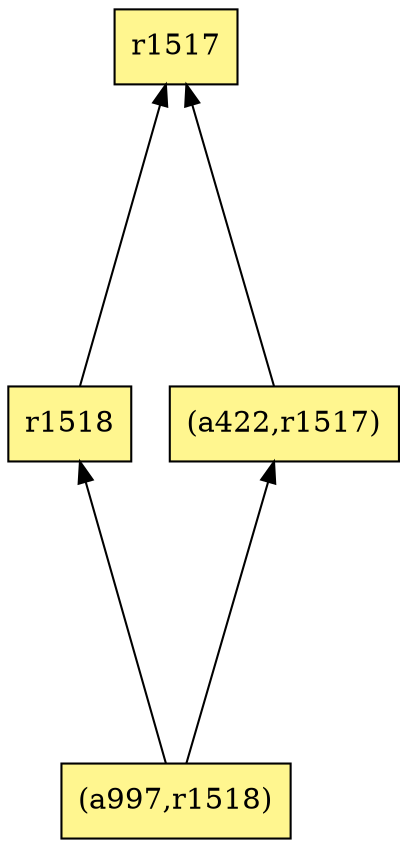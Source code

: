 digraph G {
rankdir=BT;ranksep="2.0";
"r1518" [shape=record,fillcolor=khaki1,style=filled,label="{r1518}"];
"r1517" [shape=record,fillcolor=khaki1,style=filled,label="{r1517}"];
"(a422,r1517)" [shape=record,fillcolor=khaki1,style=filled,label="{(a422,r1517)}"];
"(a997,r1518)" [shape=record,fillcolor=khaki1,style=filled,label="{(a997,r1518)}"];
"r1518" -> "r1517"
"(a422,r1517)" -> "r1517"
"(a997,r1518)" -> "r1518"
"(a997,r1518)" -> "(a422,r1517)"
}